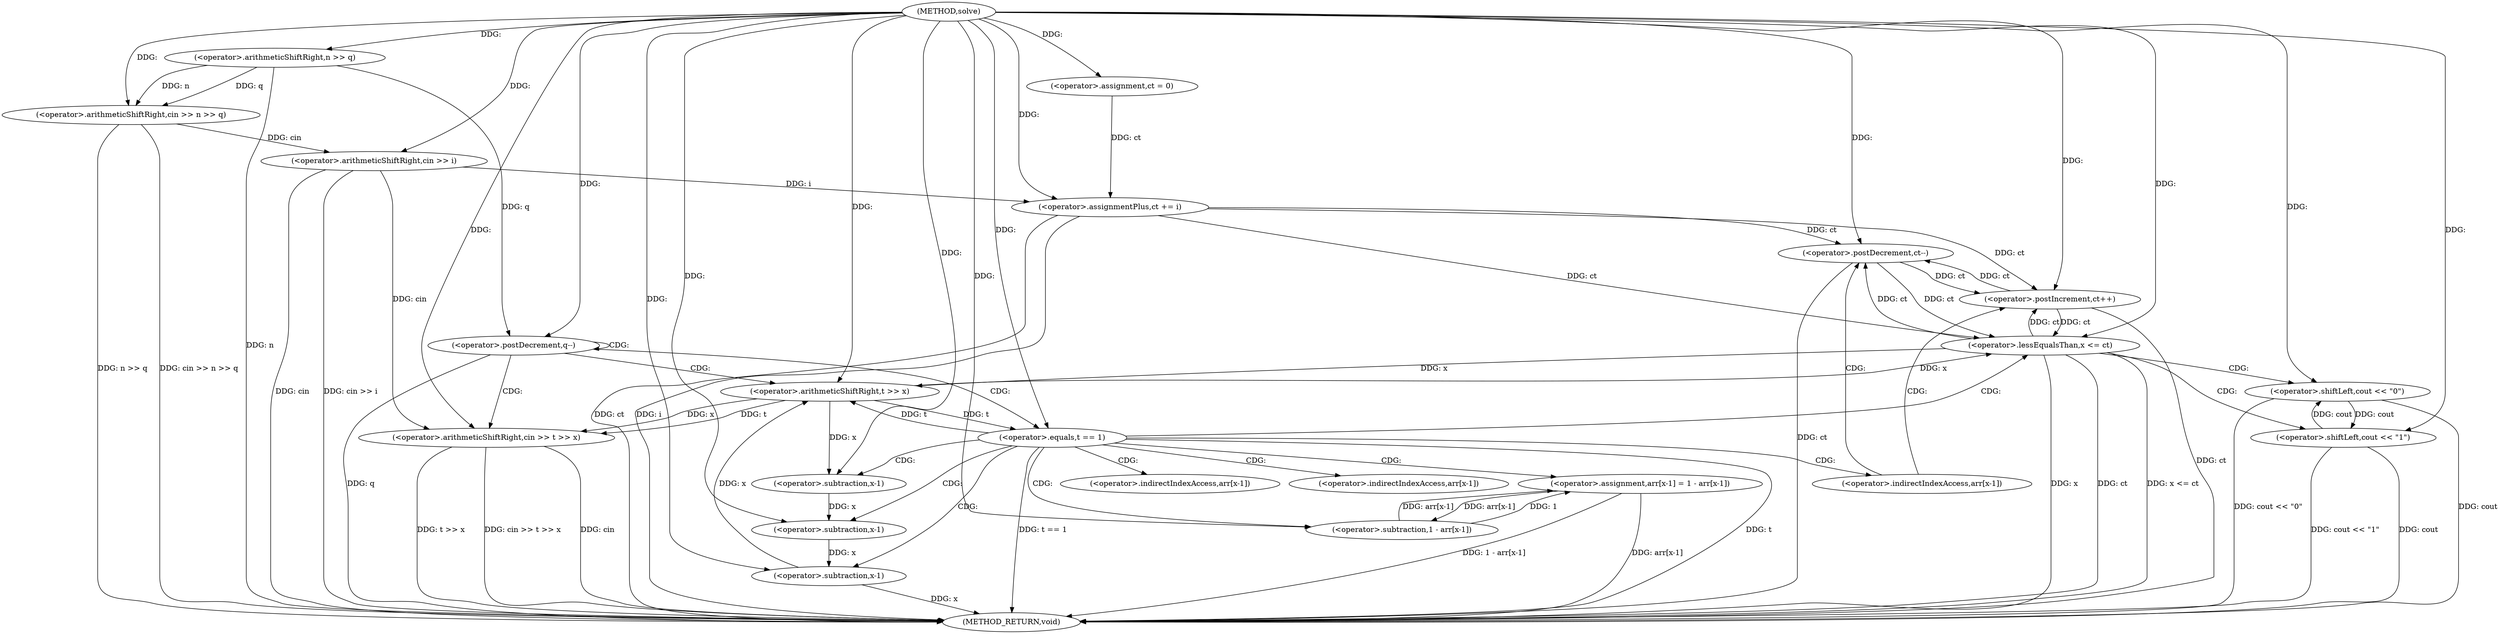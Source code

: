 digraph "solve" {  
"1000101" [label = "(METHOD,solve)" ]
"1000176" [label = "(METHOD_RETURN,void)" ]
"1000105" [label = "(<operator>.arithmeticShiftRight,cin >> n >> q)" ]
"1000112" [label = "(<operator>.assignment,ct = 0)" ]
"1000117" [label = "(<operator>.arithmeticShiftRight,cin >> i)" ]
"1000120" [label = "(<operator>.assignmentPlus,ct += i)" ]
"1000124" [label = "(<operator>.postDecrement,q--)" ]
"1000107" [label = "(<operator>.arithmeticShiftRight,n >> q)" ]
"1000129" [label = "(<operator>.arithmeticShiftRight,cin >> t >> x)" ]
"1000135" [label = "(<operator>.equals,t == 1)" ]
"1000131" [label = "(<operator>.arithmeticShiftRight,t >> x)" ]
"1000150" [label = "(<operator>.assignment,arr[x-1] = 1 - arr[x-1])" ]
"1000145" [label = "(<operator>.postDecrement,ct--)" ]
"1000148" [label = "(<operator>.postIncrement,ct++)" ]
"1000156" [label = "(<operator>.subtraction,1 - arr[x-1])" ]
"1000166" [label = "(<operator>.lessEqualsThan,x <= ct)" ]
"1000169" [label = "(<operator>.shiftLeft,cout << \"1\")" ]
"1000142" [label = "(<operator>.subtraction,x-1)" ]
"1000153" [label = "(<operator>.subtraction,x-1)" ]
"1000173" [label = "(<operator>.shiftLeft,cout << \"0\")" ]
"1000160" [label = "(<operator>.subtraction,x-1)" ]
"1000140" [label = "(<operator>.indirectIndexAccess,arr[x-1])" ]
"1000151" [label = "(<operator>.indirectIndexAccess,arr[x-1])" ]
"1000158" [label = "(<operator>.indirectIndexAccess,arr[x-1])" ]
  "1000107" -> "1000176"  [ label = "DDG: n"] 
  "1000105" -> "1000176"  [ label = "DDG: n >> q"] 
  "1000105" -> "1000176"  [ label = "DDG: cin >> n >> q"] 
  "1000117" -> "1000176"  [ label = "DDG: cin"] 
  "1000117" -> "1000176"  [ label = "DDG: cin >> i"] 
  "1000120" -> "1000176"  [ label = "DDG: ct"] 
  "1000120" -> "1000176"  [ label = "DDG: i"] 
  "1000124" -> "1000176"  [ label = "DDG: q"] 
  "1000129" -> "1000176"  [ label = "DDG: cin"] 
  "1000129" -> "1000176"  [ label = "DDG: t >> x"] 
  "1000129" -> "1000176"  [ label = "DDG: cin >> t >> x"] 
  "1000135" -> "1000176"  [ label = "DDG: t"] 
  "1000135" -> "1000176"  [ label = "DDG: t == 1"] 
  "1000166" -> "1000176"  [ label = "DDG: x"] 
  "1000166" -> "1000176"  [ label = "DDG: ct"] 
  "1000166" -> "1000176"  [ label = "DDG: x <= ct"] 
  "1000173" -> "1000176"  [ label = "DDG: cout"] 
  "1000173" -> "1000176"  [ label = "DDG: cout << \"0\""] 
  "1000169" -> "1000176"  [ label = "DDG: cout"] 
  "1000169" -> "1000176"  [ label = "DDG: cout << \"1\""] 
  "1000148" -> "1000176"  [ label = "DDG: ct"] 
  "1000145" -> "1000176"  [ label = "DDG: ct"] 
  "1000150" -> "1000176"  [ label = "DDG: arr[x-1]"] 
  "1000160" -> "1000176"  [ label = "DDG: x"] 
  "1000150" -> "1000176"  [ label = "DDG: 1 - arr[x-1]"] 
  "1000101" -> "1000112"  [ label = "DDG: "] 
  "1000101" -> "1000105"  [ label = "DDG: "] 
  "1000107" -> "1000105"  [ label = "DDG: q"] 
  "1000107" -> "1000105"  [ label = "DDG: n"] 
  "1000117" -> "1000120"  [ label = "DDG: i"] 
  "1000101" -> "1000120"  [ label = "DDG: "] 
  "1000101" -> "1000107"  [ label = "DDG: "] 
  "1000105" -> "1000117"  [ label = "DDG: cin"] 
  "1000101" -> "1000117"  [ label = "DDG: "] 
  "1000112" -> "1000120"  [ label = "DDG: ct"] 
  "1000107" -> "1000124"  [ label = "DDG: q"] 
  "1000101" -> "1000124"  [ label = "DDG: "] 
  "1000117" -> "1000129"  [ label = "DDG: cin"] 
  "1000101" -> "1000129"  [ label = "DDG: "] 
  "1000131" -> "1000129"  [ label = "DDG: t"] 
  "1000131" -> "1000129"  [ label = "DDG: x"] 
  "1000135" -> "1000131"  [ label = "DDG: t"] 
  "1000101" -> "1000131"  [ label = "DDG: "] 
  "1000166" -> "1000131"  [ label = "DDG: x"] 
  "1000160" -> "1000131"  [ label = "DDG: x"] 
  "1000131" -> "1000135"  [ label = "DDG: t"] 
  "1000101" -> "1000135"  [ label = "DDG: "] 
  "1000156" -> "1000150"  [ label = "DDG: 1"] 
  "1000156" -> "1000150"  [ label = "DDG: arr[x-1]"] 
  "1000120" -> "1000145"  [ label = "DDG: ct"] 
  "1000166" -> "1000145"  [ label = "DDG: ct"] 
  "1000148" -> "1000145"  [ label = "DDG: ct"] 
  "1000101" -> "1000145"  [ label = "DDG: "] 
  "1000101" -> "1000156"  [ label = "DDG: "] 
  "1000150" -> "1000156"  [ label = "DDG: arr[x-1]"] 
  "1000131" -> "1000142"  [ label = "DDG: x"] 
  "1000101" -> "1000142"  [ label = "DDG: "] 
  "1000120" -> "1000148"  [ label = "DDG: ct"] 
  "1000166" -> "1000148"  [ label = "DDG: ct"] 
  "1000145" -> "1000148"  [ label = "DDG: ct"] 
  "1000101" -> "1000148"  [ label = "DDG: "] 
  "1000142" -> "1000153"  [ label = "DDG: x"] 
  "1000101" -> "1000153"  [ label = "DDG: "] 
  "1000131" -> "1000166"  [ label = "DDG: x"] 
  "1000101" -> "1000166"  [ label = "DDG: "] 
  "1000120" -> "1000166"  [ label = "DDG: ct"] 
  "1000148" -> "1000166"  [ label = "DDG: ct"] 
  "1000145" -> "1000166"  [ label = "DDG: ct"] 
  "1000173" -> "1000169"  [ label = "DDG: cout"] 
  "1000101" -> "1000169"  [ label = "DDG: "] 
  "1000153" -> "1000160"  [ label = "DDG: x"] 
  "1000101" -> "1000160"  [ label = "DDG: "] 
  "1000169" -> "1000173"  [ label = "DDG: cout"] 
  "1000101" -> "1000173"  [ label = "DDG: "] 
  "1000124" -> "1000131"  [ label = "CDG: "] 
  "1000124" -> "1000129"  [ label = "CDG: "] 
  "1000124" -> "1000124"  [ label = "CDG: "] 
  "1000124" -> "1000135"  [ label = "CDG: "] 
  "1000135" -> "1000153"  [ label = "CDG: "] 
  "1000135" -> "1000158"  [ label = "CDG: "] 
  "1000135" -> "1000142"  [ label = "CDG: "] 
  "1000135" -> "1000156"  [ label = "CDG: "] 
  "1000135" -> "1000151"  [ label = "CDG: "] 
  "1000135" -> "1000160"  [ label = "CDG: "] 
  "1000135" -> "1000150"  [ label = "CDG: "] 
  "1000135" -> "1000166"  [ label = "CDG: "] 
  "1000135" -> "1000140"  [ label = "CDG: "] 
  "1000140" -> "1000145"  [ label = "CDG: "] 
  "1000140" -> "1000148"  [ label = "CDG: "] 
  "1000166" -> "1000173"  [ label = "CDG: "] 
  "1000166" -> "1000169"  [ label = "CDG: "] 
}
